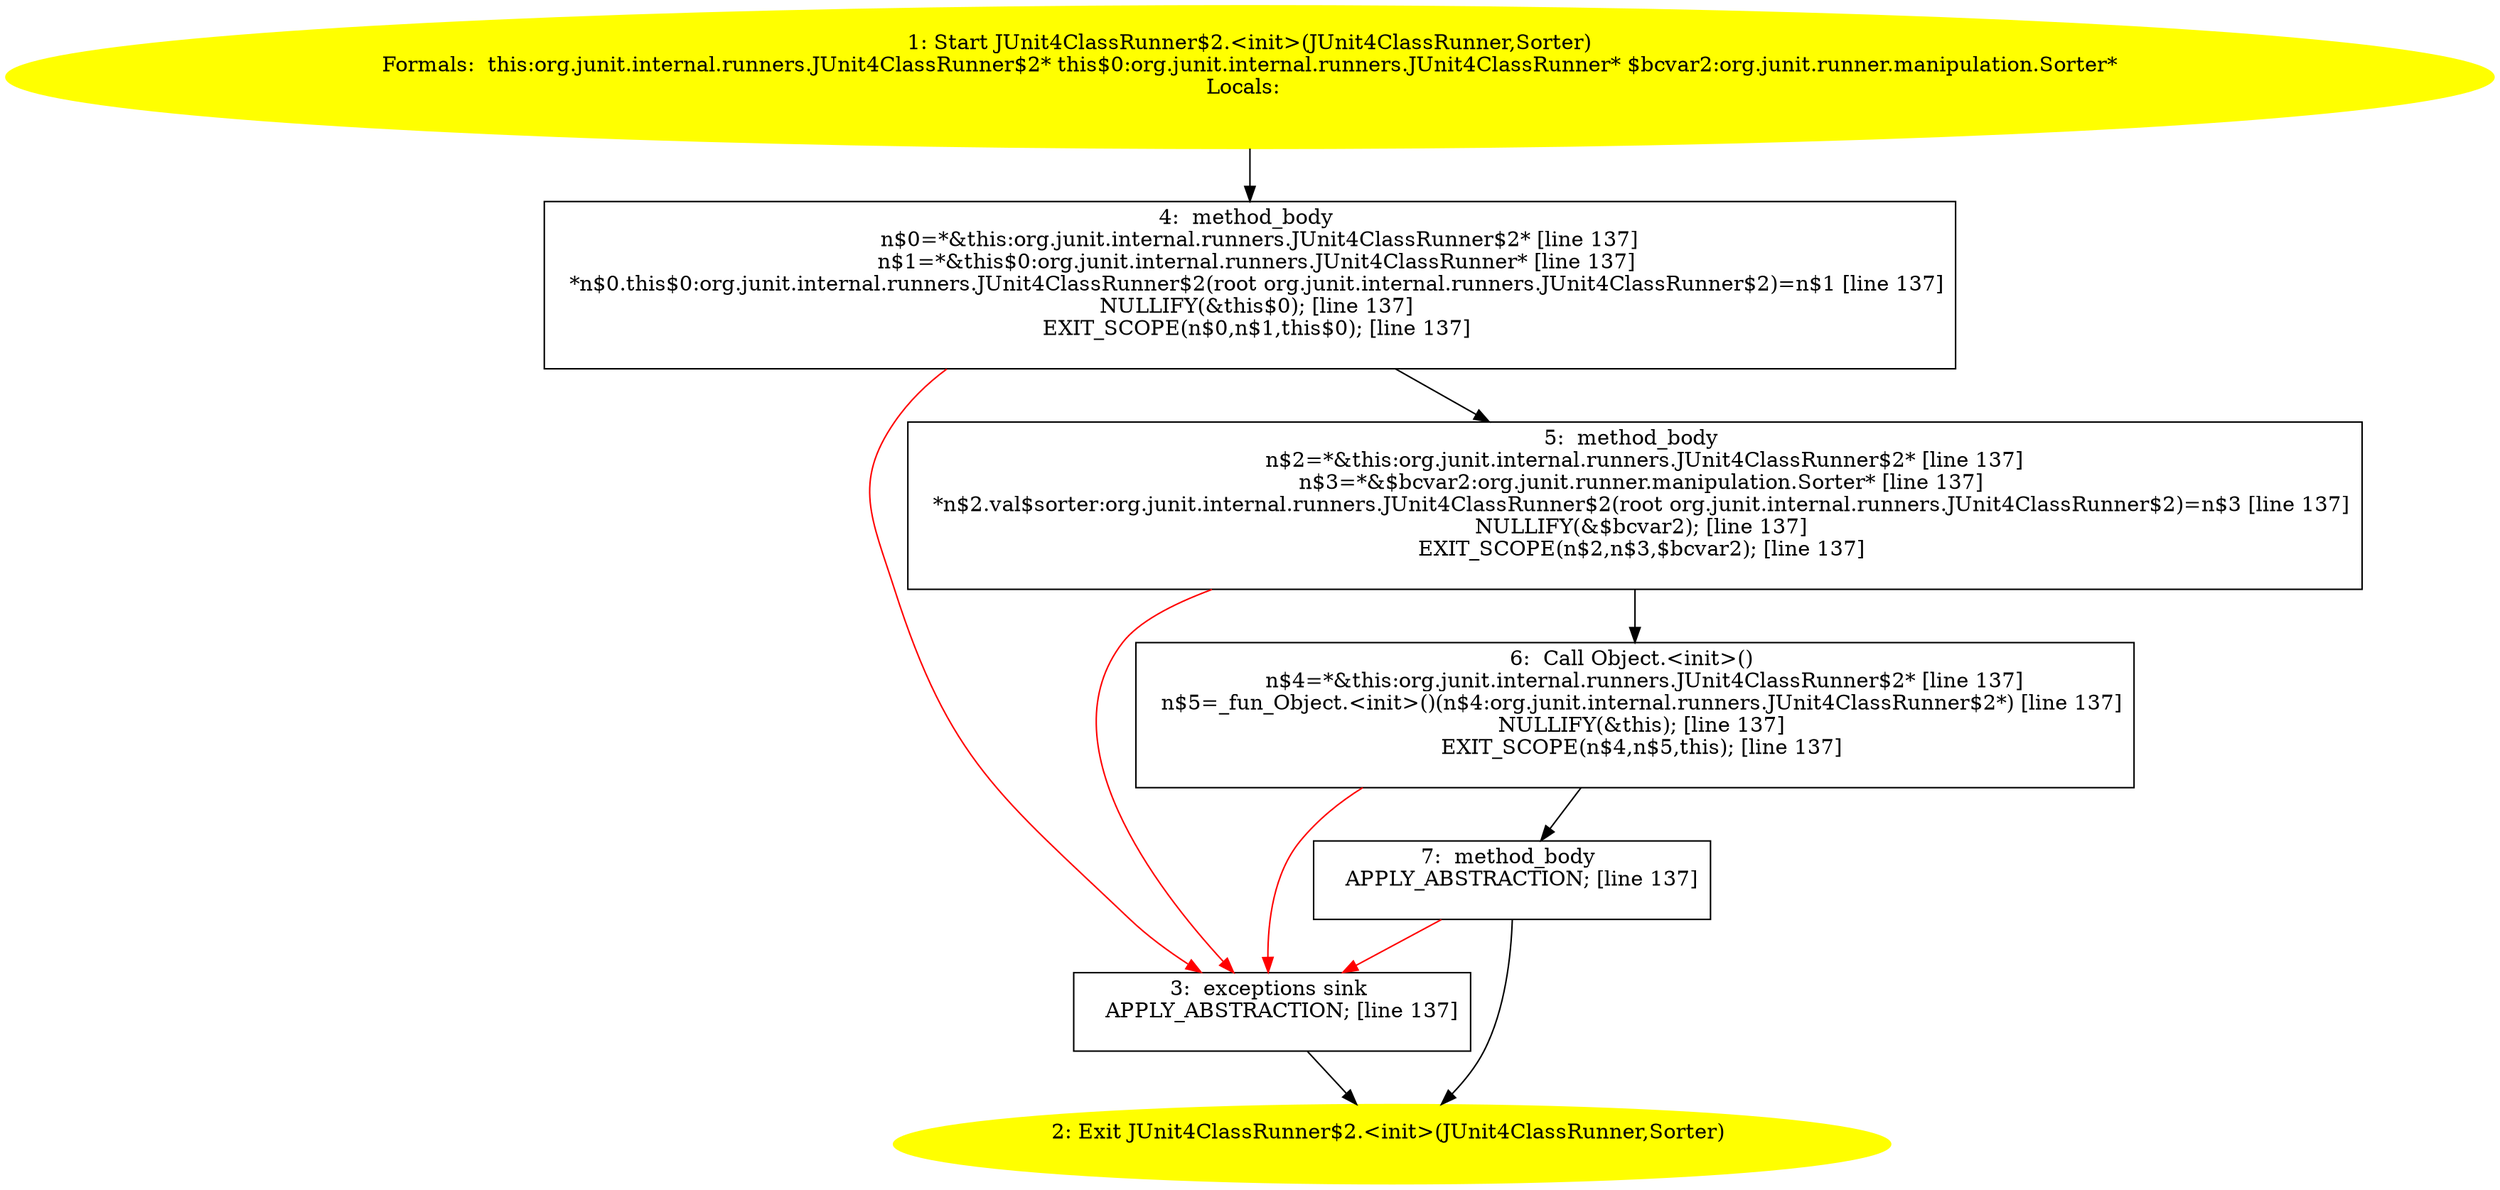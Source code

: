 /* @generated */
digraph cfg {
"org.junit.internal.runners.JUnit4ClassRunner$2.<init>(org.junit.internal.runners.JUnit4ClassRunner,o.b2e496975146a9c8e1905874ea91c8a3_1" [label="1: Start JUnit4ClassRunner$2.<init>(JUnit4ClassRunner,Sorter)\nFormals:  this:org.junit.internal.runners.JUnit4ClassRunner$2* this$0:org.junit.internal.runners.JUnit4ClassRunner* $bcvar2:org.junit.runner.manipulation.Sorter*\nLocals:  \n  " color=yellow style=filled]
	

	 "org.junit.internal.runners.JUnit4ClassRunner$2.<init>(org.junit.internal.runners.JUnit4ClassRunner,o.b2e496975146a9c8e1905874ea91c8a3_1" -> "org.junit.internal.runners.JUnit4ClassRunner$2.<init>(org.junit.internal.runners.JUnit4ClassRunner,o.b2e496975146a9c8e1905874ea91c8a3_4" ;
"org.junit.internal.runners.JUnit4ClassRunner$2.<init>(org.junit.internal.runners.JUnit4ClassRunner,o.b2e496975146a9c8e1905874ea91c8a3_2" [label="2: Exit JUnit4ClassRunner$2.<init>(JUnit4ClassRunner,Sorter) \n  " color=yellow style=filled]
	

"org.junit.internal.runners.JUnit4ClassRunner$2.<init>(org.junit.internal.runners.JUnit4ClassRunner,o.b2e496975146a9c8e1905874ea91c8a3_3" [label="3:  exceptions sink \n   APPLY_ABSTRACTION; [line 137]\n " shape="box"]
	

	 "org.junit.internal.runners.JUnit4ClassRunner$2.<init>(org.junit.internal.runners.JUnit4ClassRunner,o.b2e496975146a9c8e1905874ea91c8a3_3" -> "org.junit.internal.runners.JUnit4ClassRunner$2.<init>(org.junit.internal.runners.JUnit4ClassRunner,o.b2e496975146a9c8e1905874ea91c8a3_2" ;
"org.junit.internal.runners.JUnit4ClassRunner$2.<init>(org.junit.internal.runners.JUnit4ClassRunner,o.b2e496975146a9c8e1905874ea91c8a3_4" [label="4:  method_body \n   n$0=*&this:org.junit.internal.runners.JUnit4ClassRunner$2* [line 137]\n  n$1=*&this$0:org.junit.internal.runners.JUnit4ClassRunner* [line 137]\n  *n$0.this$0:org.junit.internal.runners.JUnit4ClassRunner$2(root org.junit.internal.runners.JUnit4ClassRunner$2)=n$1 [line 137]\n  NULLIFY(&this$0); [line 137]\n  EXIT_SCOPE(n$0,n$1,this$0); [line 137]\n " shape="box"]
	

	 "org.junit.internal.runners.JUnit4ClassRunner$2.<init>(org.junit.internal.runners.JUnit4ClassRunner,o.b2e496975146a9c8e1905874ea91c8a3_4" -> "org.junit.internal.runners.JUnit4ClassRunner$2.<init>(org.junit.internal.runners.JUnit4ClassRunner,o.b2e496975146a9c8e1905874ea91c8a3_5" ;
	 "org.junit.internal.runners.JUnit4ClassRunner$2.<init>(org.junit.internal.runners.JUnit4ClassRunner,o.b2e496975146a9c8e1905874ea91c8a3_4" -> "org.junit.internal.runners.JUnit4ClassRunner$2.<init>(org.junit.internal.runners.JUnit4ClassRunner,o.b2e496975146a9c8e1905874ea91c8a3_3" [color="red" ];
"org.junit.internal.runners.JUnit4ClassRunner$2.<init>(org.junit.internal.runners.JUnit4ClassRunner,o.b2e496975146a9c8e1905874ea91c8a3_5" [label="5:  method_body \n   n$2=*&this:org.junit.internal.runners.JUnit4ClassRunner$2* [line 137]\n  n$3=*&$bcvar2:org.junit.runner.manipulation.Sorter* [line 137]\n  *n$2.val$sorter:org.junit.internal.runners.JUnit4ClassRunner$2(root org.junit.internal.runners.JUnit4ClassRunner$2)=n$3 [line 137]\n  NULLIFY(&$bcvar2); [line 137]\n  EXIT_SCOPE(n$2,n$3,$bcvar2); [line 137]\n " shape="box"]
	

	 "org.junit.internal.runners.JUnit4ClassRunner$2.<init>(org.junit.internal.runners.JUnit4ClassRunner,o.b2e496975146a9c8e1905874ea91c8a3_5" -> "org.junit.internal.runners.JUnit4ClassRunner$2.<init>(org.junit.internal.runners.JUnit4ClassRunner,o.b2e496975146a9c8e1905874ea91c8a3_6" ;
	 "org.junit.internal.runners.JUnit4ClassRunner$2.<init>(org.junit.internal.runners.JUnit4ClassRunner,o.b2e496975146a9c8e1905874ea91c8a3_5" -> "org.junit.internal.runners.JUnit4ClassRunner$2.<init>(org.junit.internal.runners.JUnit4ClassRunner,o.b2e496975146a9c8e1905874ea91c8a3_3" [color="red" ];
"org.junit.internal.runners.JUnit4ClassRunner$2.<init>(org.junit.internal.runners.JUnit4ClassRunner,o.b2e496975146a9c8e1905874ea91c8a3_6" [label="6:  Call Object.<init>() \n   n$4=*&this:org.junit.internal.runners.JUnit4ClassRunner$2* [line 137]\n  n$5=_fun_Object.<init>()(n$4:org.junit.internal.runners.JUnit4ClassRunner$2*) [line 137]\n  NULLIFY(&this); [line 137]\n  EXIT_SCOPE(n$4,n$5,this); [line 137]\n " shape="box"]
	

	 "org.junit.internal.runners.JUnit4ClassRunner$2.<init>(org.junit.internal.runners.JUnit4ClassRunner,o.b2e496975146a9c8e1905874ea91c8a3_6" -> "org.junit.internal.runners.JUnit4ClassRunner$2.<init>(org.junit.internal.runners.JUnit4ClassRunner,o.b2e496975146a9c8e1905874ea91c8a3_7" ;
	 "org.junit.internal.runners.JUnit4ClassRunner$2.<init>(org.junit.internal.runners.JUnit4ClassRunner,o.b2e496975146a9c8e1905874ea91c8a3_6" -> "org.junit.internal.runners.JUnit4ClassRunner$2.<init>(org.junit.internal.runners.JUnit4ClassRunner,o.b2e496975146a9c8e1905874ea91c8a3_3" [color="red" ];
"org.junit.internal.runners.JUnit4ClassRunner$2.<init>(org.junit.internal.runners.JUnit4ClassRunner,o.b2e496975146a9c8e1905874ea91c8a3_7" [label="7:  method_body \n   APPLY_ABSTRACTION; [line 137]\n " shape="box"]
	

	 "org.junit.internal.runners.JUnit4ClassRunner$2.<init>(org.junit.internal.runners.JUnit4ClassRunner,o.b2e496975146a9c8e1905874ea91c8a3_7" -> "org.junit.internal.runners.JUnit4ClassRunner$2.<init>(org.junit.internal.runners.JUnit4ClassRunner,o.b2e496975146a9c8e1905874ea91c8a3_2" ;
	 "org.junit.internal.runners.JUnit4ClassRunner$2.<init>(org.junit.internal.runners.JUnit4ClassRunner,o.b2e496975146a9c8e1905874ea91c8a3_7" -> "org.junit.internal.runners.JUnit4ClassRunner$2.<init>(org.junit.internal.runners.JUnit4ClassRunner,o.b2e496975146a9c8e1905874ea91c8a3_3" [color="red" ];
}
